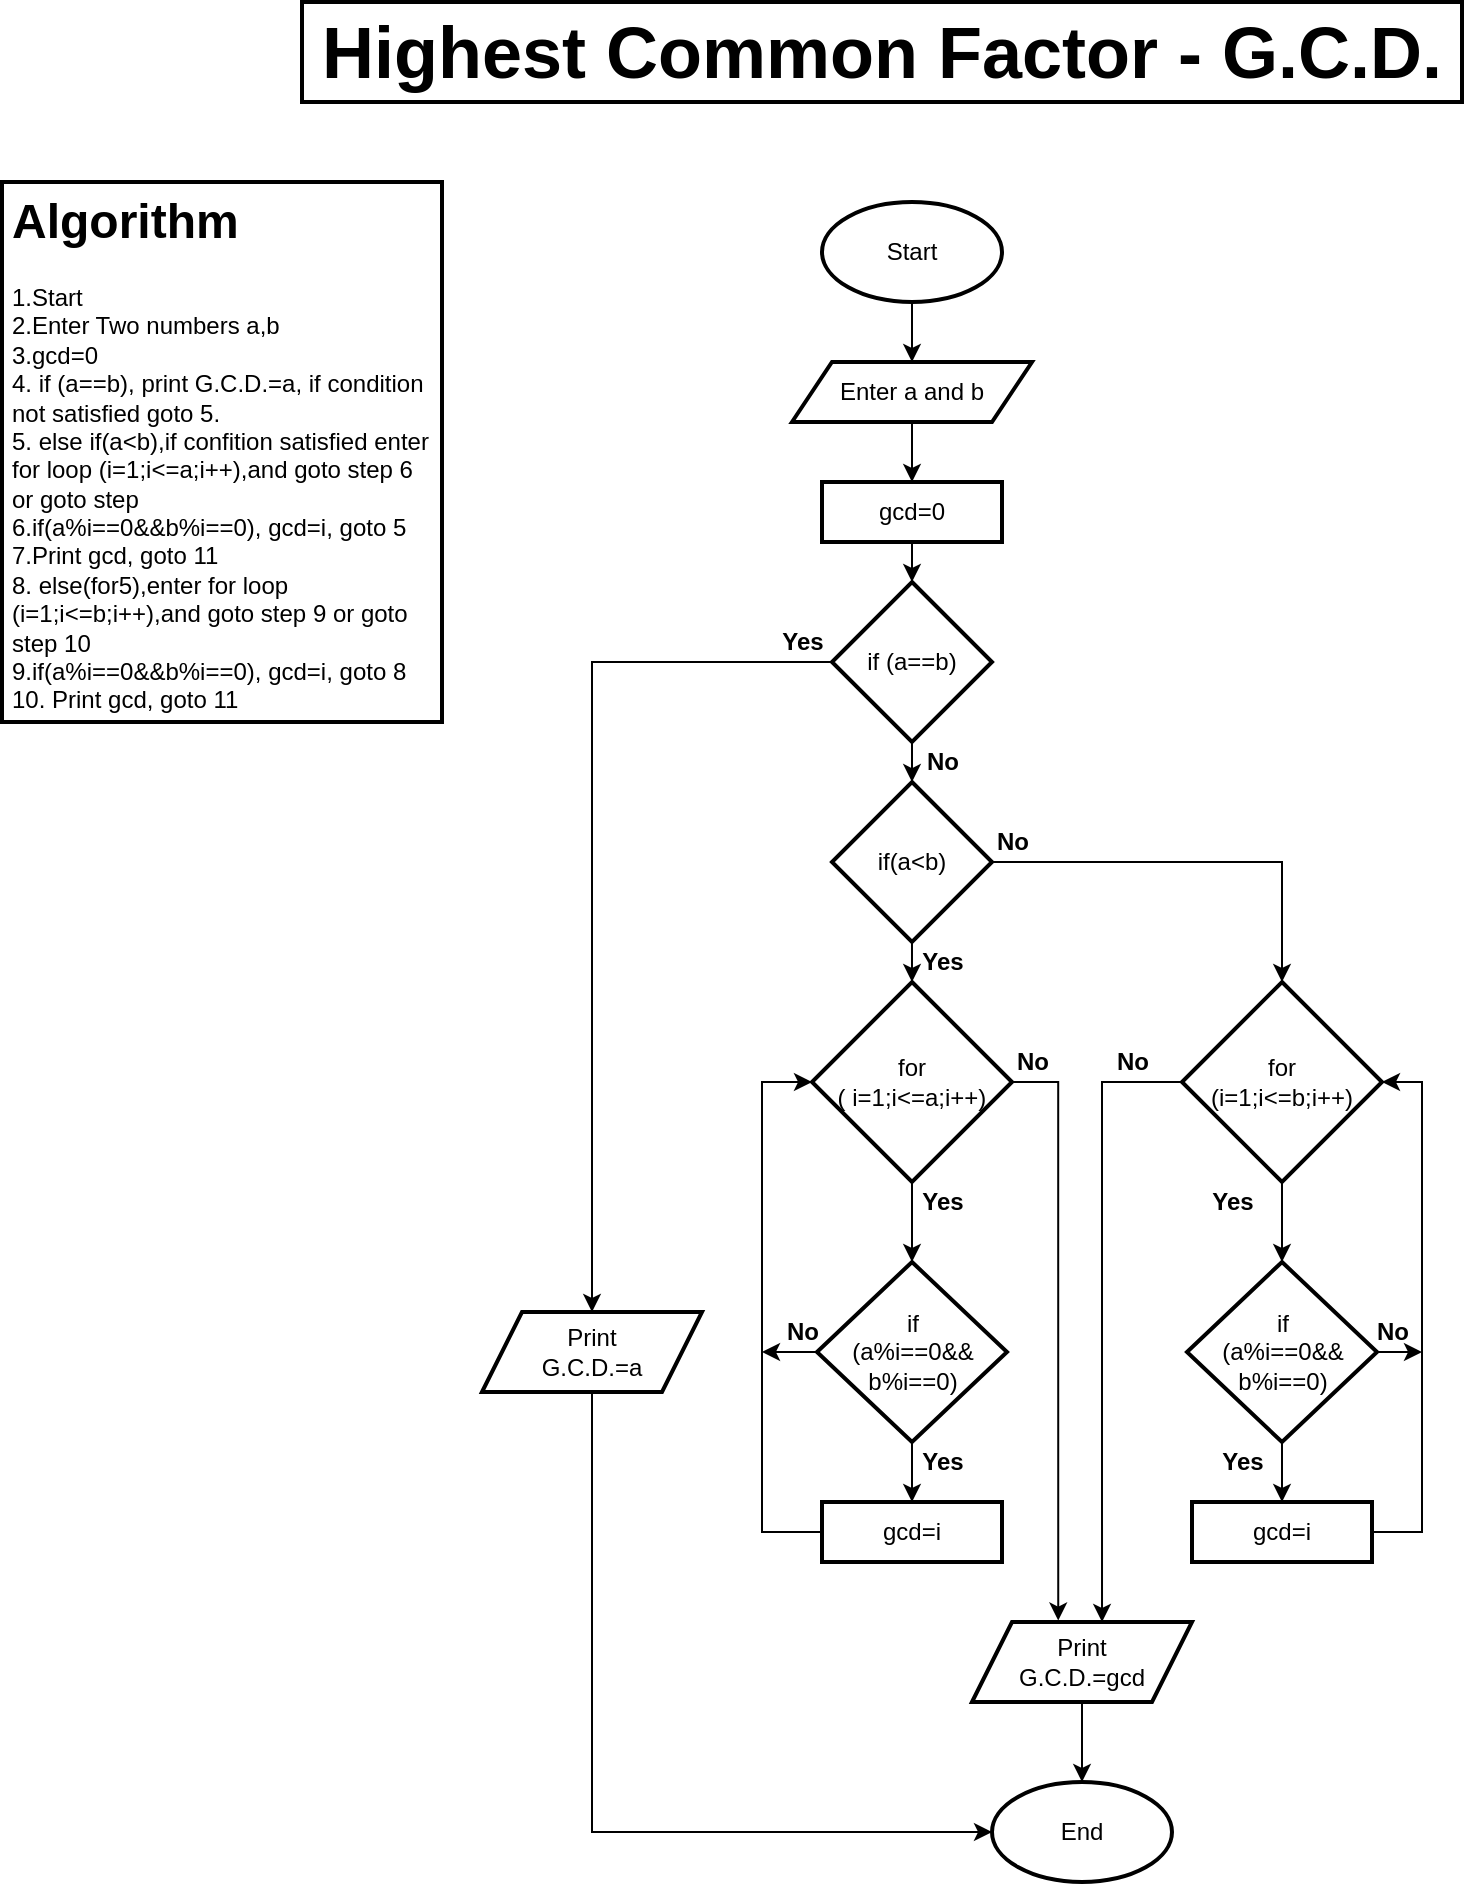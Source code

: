 <mxfile version="13.9.9" type="device"><diagram id="KmS5hTIbR6rdADcu8FGX" name="Page-1"><mxGraphModel dx="716" dy="413" grid="1" gridSize="10" guides="1" tooltips="1" connect="1" arrows="1" fold="1" page="1" pageScale="1" pageWidth="850" pageHeight="1100" background="#FFFFFF" math="0" shadow="0"><root><mxCell id="0"/><mxCell id="1" parent="0"/><mxCell id="RbEeU4XEClz6xyoc3G7l-1" value="&lt;font style=&quot;font-size: 36px&quot;&gt;Highest Common Factor - G.C.D.&lt;/font&gt;" style="text;html=1;fillColor=none;align=center;verticalAlign=middle;whiteSpace=wrap;rounded=0;strokeColor=#000000;strokeWidth=2;fontStyle=1" vertex="1" parent="1"><mxGeometry x="400" y="70" width="580" height="50" as="geometry"/></mxCell><mxCell id="RbEeU4XEClz6xyoc3G7l-2" value="&lt;h1&gt;Algorithm&lt;/h1&gt;&lt;div&gt;1.Start&lt;/div&gt;&lt;div&gt;2.Enter Two numbers a,b&lt;/div&gt;&lt;div&gt;3.gcd=0&lt;/div&gt;&lt;div&gt;4. if (a==b), print G.C.D.=a, if condition not satisfied goto 5.&lt;/div&gt;&lt;div&gt;5. else if(a&amp;lt;b),if confition satisfied enter for loop (i=1;i&amp;lt;=a;i++),and goto step 6 or goto step&lt;/div&gt;&lt;div&gt;6.if(a%i==0&amp;amp;&amp;amp;b%i==0), gcd=i, goto 5&lt;/div&gt;&lt;div&gt;7.Print gcd, goto 11&lt;/div&gt;&lt;div&gt;8. else(for5),&lt;span&gt;enter for loop (i=1;i&amp;lt;=b;i++),and goto step 9 or goto step 10&lt;/span&gt;&lt;/div&gt;&lt;div&gt;9.if(a%i==0&amp;amp;&amp;amp;b%i==0), gcd=i, goto 8&lt;/div&gt;10. Print gcd, goto 11&lt;br&gt;11. End&lt;br&gt;&lt;div&gt;&lt;br&gt;&lt;/div&gt;" style="text;html=1;fillColor=none;spacing=5;spacingTop=-20;whiteSpace=wrap;overflow=hidden;rounded=0;strokeColor=#000000;strokeWidth=2;" vertex="1" parent="1"><mxGeometry x="250" y="160" width="220" height="270" as="geometry"/></mxCell><mxCell id="RbEeU4XEClz6xyoc3G7l-11" style="edgeStyle=orthogonalEdgeStyle;rounded=0;orthogonalLoop=1;jettySize=auto;html=1;exitX=0.5;exitY=1;exitDx=0;exitDy=0;entryX=0.5;entryY=0;entryDx=0;entryDy=0;" edge="1" parent="1" source="RbEeU4XEClz6xyoc3G7l-3" target="RbEeU4XEClz6xyoc3G7l-6"><mxGeometry relative="1" as="geometry"/></mxCell><mxCell id="RbEeU4XEClz6xyoc3G7l-3" value="Start" style="ellipse;whiteSpace=wrap;html=1;strokeColor=#000000;strokeWidth=2;" vertex="1" parent="1"><mxGeometry x="660" y="170" width="90" height="50" as="geometry"/></mxCell><mxCell id="RbEeU4XEClz6xyoc3G7l-4" value="End" style="ellipse;whiteSpace=wrap;html=1;strokeColor=#000000;strokeWidth=2;" vertex="1" parent="1"><mxGeometry x="745" y="960" width="90" height="50" as="geometry"/></mxCell><mxCell id="RbEeU4XEClz6xyoc3G7l-12" style="edgeStyle=orthogonalEdgeStyle;rounded=0;orthogonalLoop=1;jettySize=auto;html=1;exitX=0.5;exitY=1;exitDx=0;exitDy=0;entryX=0.5;entryY=0;entryDx=0;entryDy=0;" edge="1" parent="1" source="RbEeU4XEClz6xyoc3G7l-6" target="RbEeU4XEClz6xyoc3G7l-8"><mxGeometry relative="1" as="geometry"/></mxCell><mxCell id="RbEeU4XEClz6xyoc3G7l-6" value="Enter a and b" style="shape=parallelogram;perimeter=parallelogramPerimeter;whiteSpace=wrap;html=1;fixedSize=1;strokeColor=#000000;strokeWidth=2;" vertex="1" parent="1"><mxGeometry x="645" y="250" width="120" height="30" as="geometry"/></mxCell><mxCell id="RbEeU4XEClz6xyoc3G7l-10" style="edgeStyle=orthogonalEdgeStyle;rounded=0;orthogonalLoop=1;jettySize=auto;html=1;exitX=0;exitY=0.5;exitDx=0;exitDy=0;entryX=0.5;entryY=0;entryDx=0;entryDy=0;" edge="1" parent="1" source="RbEeU4XEClz6xyoc3G7l-7" target="RbEeU4XEClz6xyoc3G7l-9"><mxGeometry relative="1" as="geometry"/></mxCell><mxCell id="RbEeU4XEClz6xyoc3G7l-14" style="edgeStyle=orthogonalEdgeStyle;rounded=0;orthogonalLoop=1;jettySize=auto;html=1;exitX=0.5;exitY=1;exitDx=0;exitDy=0;" edge="1" parent="1" source="RbEeU4XEClz6xyoc3G7l-7" target="RbEeU4XEClz6xyoc3G7l-15"><mxGeometry relative="1" as="geometry"><mxPoint x="705.286" y="480" as="targetPoint"/></mxGeometry></mxCell><mxCell id="RbEeU4XEClz6xyoc3G7l-7" value="if (a==b)" style="rhombus;whiteSpace=wrap;html=1;strokeColor=#000000;strokeWidth=2;" vertex="1" parent="1"><mxGeometry x="665" y="360" width="80" height="80" as="geometry"/></mxCell><mxCell id="RbEeU4XEClz6xyoc3G7l-13" style="edgeStyle=orthogonalEdgeStyle;rounded=0;orthogonalLoop=1;jettySize=auto;html=1;exitX=0.5;exitY=1;exitDx=0;exitDy=0;" edge="1" parent="1" source="RbEeU4XEClz6xyoc3G7l-8" target="RbEeU4XEClz6xyoc3G7l-7"><mxGeometry relative="1" as="geometry"/></mxCell><mxCell id="RbEeU4XEClz6xyoc3G7l-8" value="gcd=0" style="rounded=0;whiteSpace=wrap;html=1;strokeColor=#000000;strokeWidth=2;" vertex="1" parent="1"><mxGeometry x="660" y="310" width="90" height="30" as="geometry"/></mxCell><mxCell id="RbEeU4XEClz6xyoc3G7l-30" style="edgeStyle=orthogonalEdgeStyle;rounded=0;orthogonalLoop=1;jettySize=auto;html=1;exitX=0.5;exitY=1;exitDx=0;exitDy=0;entryX=0;entryY=0.5;entryDx=0;entryDy=0;" edge="1" parent="1" source="RbEeU4XEClz6xyoc3G7l-9" target="RbEeU4XEClz6xyoc3G7l-4"><mxGeometry relative="1" as="geometry"/></mxCell><mxCell id="RbEeU4XEClz6xyoc3G7l-9" value="Print&lt;br&gt;G.C.D.=a" style="shape=parallelogram;perimeter=parallelogramPerimeter;whiteSpace=wrap;html=1;fixedSize=1;strokeColor=#000000;strokeWidth=2;" vertex="1" parent="1"><mxGeometry x="490" y="725" width="110" height="40" as="geometry"/></mxCell><mxCell id="RbEeU4XEClz6xyoc3G7l-18" style="edgeStyle=orthogonalEdgeStyle;rounded=0;orthogonalLoop=1;jettySize=auto;html=1;exitX=1;exitY=0.5;exitDx=0;exitDy=0;entryX=0.5;entryY=0;entryDx=0;entryDy=0;" edge="1" parent="1" source="RbEeU4XEClz6xyoc3G7l-15" target="RbEeU4XEClz6xyoc3G7l-17"><mxGeometry relative="1" as="geometry"/></mxCell><mxCell id="RbEeU4XEClz6xyoc3G7l-19" style="edgeStyle=orthogonalEdgeStyle;rounded=0;orthogonalLoop=1;jettySize=auto;html=1;exitX=0.5;exitY=1;exitDx=0;exitDy=0;entryX=0.5;entryY=0;entryDx=0;entryDy=0;" edge="1" parent="1" source="RbEeU4XEClz6xyoc3G7l-15" target="RbEeU4XEClz6xyoc3G7l-16"><mxGeometry relative="1" as="geometry"/></mxCell><mxCell id="RbEeU4XEClz6xyoc3G7l-15" value="if(a&amp;lt;b)" style="rhombus;whiteSpace=wrap;html=1;strokeWidth=2;" vertex="1" parent="1"><mxGeometry x="664.996" y="460" width="80" height="80" as="geometry"/></mxCell><mxCell id="RbEeU4XEClz6xyoc3G7l-21" style="edgeStyle=orthogonalEdgeStyle;rounded=0;orthogonalLoop=1;jettySize=auto;html=1;exitX=0.5;exitY=1;exitDx=0;exitDy=0;" edge="1" parent="1" source="RbEeU4XEClz6xyoc3G7l-16" target="RbEeU4XEClz6xyoc3G7l-20"><mxGeometry relative="1" as="geometry"/></mxCell><mxCell id="RbEeU4XEClz6xyoc3G7l-60" style="edgeStyle=orthogonalEdgeStyle;rounded=0;orthogonalLoop=1;jettySize=auto;html=1;exitX=1;exitY=0.5;exitDx=0;exitDy=0;entryX=0.392;entryY=-0.018;entryDx=0;entryDy=0;entryPerimeter=0;" edge="1" parent="1" source="RbEeU4XEClz6xyoc3G7l-16" target="RbEeU4XEClz6xyoc3G7l-27"><mxGeometry relative="1" as="geometry"/></mxCell><mxCell id="RbEeU4XEClz6xyoc3G7l-16" value="for&lt;br&gt;( i=1;i&amp;lt;=a;i++)" style="rhombus;whiteSpace=wrap;html=1;strokeColor=#000000;strokeWidth=2;" vertex="1" parent="1"><mxGeometry x="655" y="560" width="100" height="100" as="geometry"/></mxCell><mxCell id="RbEeU4XEClz6xyoc3G7l-37" style="edgeStyle=orthogonalEdgeStyle;rounded=0;orthogonalLoop=1;jettySize=auto;html=1;exitX=0.5;exitY=1;exitDx=0;exitDy=0;entryX=0.5;entryY=0;entryDx=0;entryDy=0;" edge="1" parent="1" source="RbEeU4XEClz6xyoc3G7l-17" target="RbEeU4XEClz6xyoc3G7l-36"><mxGeometry relative="1" as="geometry"/></mxCell><mxCell id="RbEeU4XEClz6xyoc3G7l-61" style="edgeStyle=orthogonalEdgeStyle;rounded=0;orthogonalLoop=1;jettySize=auto;html=1;exitX=0;exitY=0.5;exitDx=0;exitDy=0;entryX=0.591;entryY=0;entryDx=0;entryDy=0;entryPerimeter=0;" edge="1" parent="1" source="RbEeU4XEClz6xyoc3G7l-17" target="RbEeU4XEClz6xyoc3G7l-27"><mxGeometry relative="1" as="geometry"/></mxCell><mxCell id="RbEeU4XEClz6xyoc3G7l-17" value="for &lt;br&gt;(i=1;i&amp;lt;=b;i++)" style="rhombus;whiteSpace=wrap;html=1;strokeColor=#000000;strokeWidth=2;" vertex="1" parent="1"><mxGeometry x="840" y="560" width="100" height="100" as="geometry"/></mxCell><mxCell id="RbEeU4XEClz6xyoc3G7l-43" style="edgeStyle=orthogonalEdgeStyle;rounded=0;orthogonalLoop=1;jettySize=auto;html=1;exitX=0.5;exitY=1;exitDx=0;exitDy=0;entryX=0.5;entryY=0;entryDx=0;entryDy=0;" edge="1" parent="1" source="RbEeU4XEClz6xyoc3G7l-20" target="RbEeU4XEClz6xyoc3G7l-25"><mxGeometry relative="1" as="geometry"/></mxCell><mxCell id="RbEeU4XEClz6xyoc3G7l-56" style="edgeStyle=orthogonalEdgeStyle;rounded=0;orthogonalLoop=1;jettySize=auto;html=1;exitX=0;exitY=0.5;exitDx=0;exitDy=0;" edge="1" parent="1" source="RbEeU4XEClz6xyoc3G7l-20"><mxGeometry relative="1" as="geometry"><mxPoint x="630" y="744.931" as="targetPoint"/></mxGeometry></mxCell><mxCell id="RbEeU4XEClz6xyoc3G7l-20" value="if&lt;br&gt;(a%i==0&amp;amp;&amp;amp;&lt;br&gt;b%i==0)" style="rhombus;whiteSpace=wrap;html=1;strokeColor=#000000;strokeWidth=2;" vertex="1" parent="1"><mxGeometry x="657.5" y="700" width="95" height="90" as="geometry"/></mxCell><mxCell id="RbEeU4XEClz6xyoc3G7l-44" style="edgeStyle=orthogonalEdgeStyle;rounded=0;orthogonalLoop=1;jettySize=auto;html=1;exitX=0;exitY=0.5;exitDx=0;exitDy=0;entryX=0;entryY=0.5;entryDx=0;entryDy=0;" edge="1" parent="1" source="RbEeU4XEClz6xyoc3G7l-25" target="RbEeU4XEClz6xyoc3G7l-16"><mxGeometry relative="1" as="geometry"><Array as="points"><mxPoint x="630" y="835"/><mxPoint x="630" y="610"/></Array></mxGeometry></mxCell><mxCell id="RbEeU4XEClz6xyoc3G7l-25" value="gcd=i" style="rounded=0;whiteSpace=wrap;html=1;strokeColor=#000000;strokeWidth=2;" vertex="1" parent="1"><mxGeometry x="660" y="820" width="90" height="30" as="geometry"/></mxCell><mxCell id="RbEeU4XEClz6xyoc3G7l-29" style="edgeStyle=orthogonalEdgeStyle;rounded=0;orthogonalLoop=1;jettySize=auto;html=1;exitX=0.5;exitY=1;exitDx=0;exitDy=0;entryX=0.5;entryY=0;entryDx=0;entryDy=0;" edge="1" parent="1" source="RbEeU4XEClz6xyoc3G7l-27" target="RbEeU4XEClz6xyoc3G7l-4"><mxGeometry relative="1" as="geometry"/></mxCell><mxCell id="RbEeU4XEClz6xyoc3G7l-27" value="Print&lt;br&gt;G.C.D.=gcd" style="shape=parallelogram;perimeter=parallelogramPerimeter;whiteSpace=wrap;html=1;fixedSize=1;strokeColor=#000000;strokeWidth=2;" vertex="1" parent="1"><mxGeometry x="735" y="880" width="110" height="40" as="geometry"/></mxCell><mxCell id="RbEeU4XEClz6xyoc3G7l-31" value="Yes" style="text;html=1;align=center;verticalAlign=middle;resizable=0;points=[];autosize=1;fontStyle=1" vertex="1" parent="1"><mxGeometry x="630" y="380" width="40" height="20" as="geometry"/></mxCell><mxCell id="RbEeU4XEClz6xyoc3G7l-32" value="&lt;b&gt;No&lt;/b&gt;" style="text;html=1;align=center;verticalAlign=middle;resizable=0;points=[];autosize=1;" vertex="1" parent="1"><mxGeometry x="705" y="440" width="30" height="20" as="geometry"/></mxCell><mxCell id="RbEeU4XEClz6xyoc3G7l-33" value="Yes" style="text;html=1;align=center;verticalAlign=middle;resizable=0;points=[];autosize=1;fontStyle=1" vertex="1" parent="1"><mxGeometry x="700" y="540" width="40" height="20" as="geometry"/></mxCell><mxCell id="RbEeU4XEClz6xyoc3G7l-34" value="&lt;b&gt;No&lt;/b&gt;" style="text;html=1;align=center;verticalAlign=middle;resizable=0;points=[];autosize=1;" vertex="1" parent="1"><mxGeometry x="740" y="480" width="30" height="20" as="geometry"/></mxCell><mxCell id="RbEeU4XEClz6xyoc3G7l-48" style="edgeStyle=orthogonalEdgeStyle;rounded=0;orthogonalLoop=1;jettySize=auto;html=1;exitX=0.5;exitY=1;exitDx=0;exitDy=0;entryX=0.5;entryY=0;entryDx=0;entryDy=0;" edge="1" parent="1" source="RbEeU4XEClz6xyoc3G7l-36" target="RbEeU4XEClz6xyoc3G7l-42"><mxGeometry relative="1" as="geometry"/></mxCell><mxCell id="RbEeU4XEClz6xyoc3G7l-57" style="edgeStyle=orthogonalEdgeStyle;rounded=0;orthogonalLoop=1;jettySize=auto;html=1;exitX=1;exitY=0.5;exitDx=0;exitDy=0;" edge="1" parent="1" source="RbEeU4XEClz6xyoc3G7l-36"><mxGeometry relative="1" as="geometry"><mxPoint x="960" y="744.931" as="targetPoint"/></mxGeometry></mxCell><mxCell id="RbEeU4XEClz6xyoc3G7l-36" value="if&lt;br&gt;(a%i==0&amp;amp;&amp;amp;&lt;br&gt;b%i==0)" style="rhombus;whiteSpace=wrap;html=1;strokeColor=#000000;strokeWidth=2;" vertex="1" parent="1"><mxGeometry x="842.5" y="700" width="95" height="90" as="geometry"/></mxCell><mxCell id="RbEeU4XEClz6xyoc3G7l-47" style="edgeStyle=orthogonalEdgeStyle;rounded=0;orthogonalLoop=1;jettySize=auto;html=1;exitX=1;exitY=0.5;exitDx=0;exitDy=0;entryX=1;entryY=0.5;entryDx=0;entryDy=0;" edge="1" parent="1" source="RbEeU4XEClz6xyoc3G7l-42" target="RbEeU4XEClz6xyoc3G7l-17"><mxGeometry relative="1" as="geometry"><Array as="points"><mxPoint x="960" y="835"/><mxPoint x="960" y="610"/></Array></mxGeometry></mxCell><mxCell id="RbEeU4XEClz6xyoc3G7l-42" value="gcd=i" style="rounded=0;whiteSpace=wrap;html=1;strokeColor=#000000;strokeWidth=2;" vertex="1" parent="1"><mxGeometry x="845" y="820" width="90" height="30" as="geometry"/></mxCell><mxCell id="RbEeU4XEClz6xyoc3G7l-49" value="Yes" style="text;html=1;align=center;verticalAlign=middle;resizable=0;points=[];autosize=1;fontStyle=1" vertex="1" parent="1"><mxGeometry x="700" y="660" width="40" height="20" as="geometry"/></mxCell><mxCell id="RbEeU4XEClz6xyoc3G7l-50" value="Yes" style="text;html=1;align=center;verticalAlign=middle;resizable=0;points=[];autosize=1;fontStyle=1" vertex="1" parent="1"><mxGeometry x="700" y="790" width="40" height="20" as="geometry"/></mxCell><mxCell id="RbEeU4XEClz6xyoc3G7l-51" value="Yes" style="text;html=1;align=center;verticalAlign=middle;resizable=0;points=[];autosize=1;fontStyle=1" vertex="1" parent="1"><mxGeometry x="850" y="790" width="40" height="20" as="geometry"/></mxCell><mxCell id="RbEeU4XEClz6xyoc3G7l-62" value="&lt;b&gt;No&lt;/b&gt;" style="text;html=1;align=center;verticalAlign=middle;resizable=0;points=[];autosize=1;" vertex="1" parent="1"><mxGeometry x="750" y="590" width="30" height="20" as="geometry"/></mxCell><mxCell id="RbEeU4XEClz6xyoc3G7l-63" value="&lt;b&gt;No&lt;/b&gt;" style="text;html=1;align=center;verticalAlign=middle;resizable=0;points=[];autosize=1;" vertex="1" parent="1"><mxGeometry x="800" y="590" width="30" height="20" as="geometry"/></mxCell><mxCell id="RbEeU4XEClz6xyoc3G7l-64" value="&lt;b&gt;No&lt;/b&gt;" style="text;html=1;align=center;verticalAlign=middle;resizable=0;points=[];autosize=1;" vertex="1" parent="1"><mxGeometry x="930" y="725" width="30" height="20" as="geometry"/></mxCell><mxCell id="RbEeU4XEClz6xyoc3G7l-65" value="&lt;b&gt;No&lt;/b&gt;" style="text;html=1;align=center;verticalAlign=middle;resizable=0;points=[];autosize=1;" vertex="1" parent="1"><mxGeometry x="635" y="725" width="30" height="20" as="geometry"/></mxCell><mxCell id="RbEeU4XEClz6xyoc3G7l-66" value="Yes" style="text;html=1;align=center;verticalAlign=middle;resizable=0;points=[];autosize=1;fontStyle=1" vertex="1" parent="1"><mxGeometry x="845" y="660" width="40" height="20" as="geometry"/></mxCell></root></mxGraphModel></diagram></mxfile>